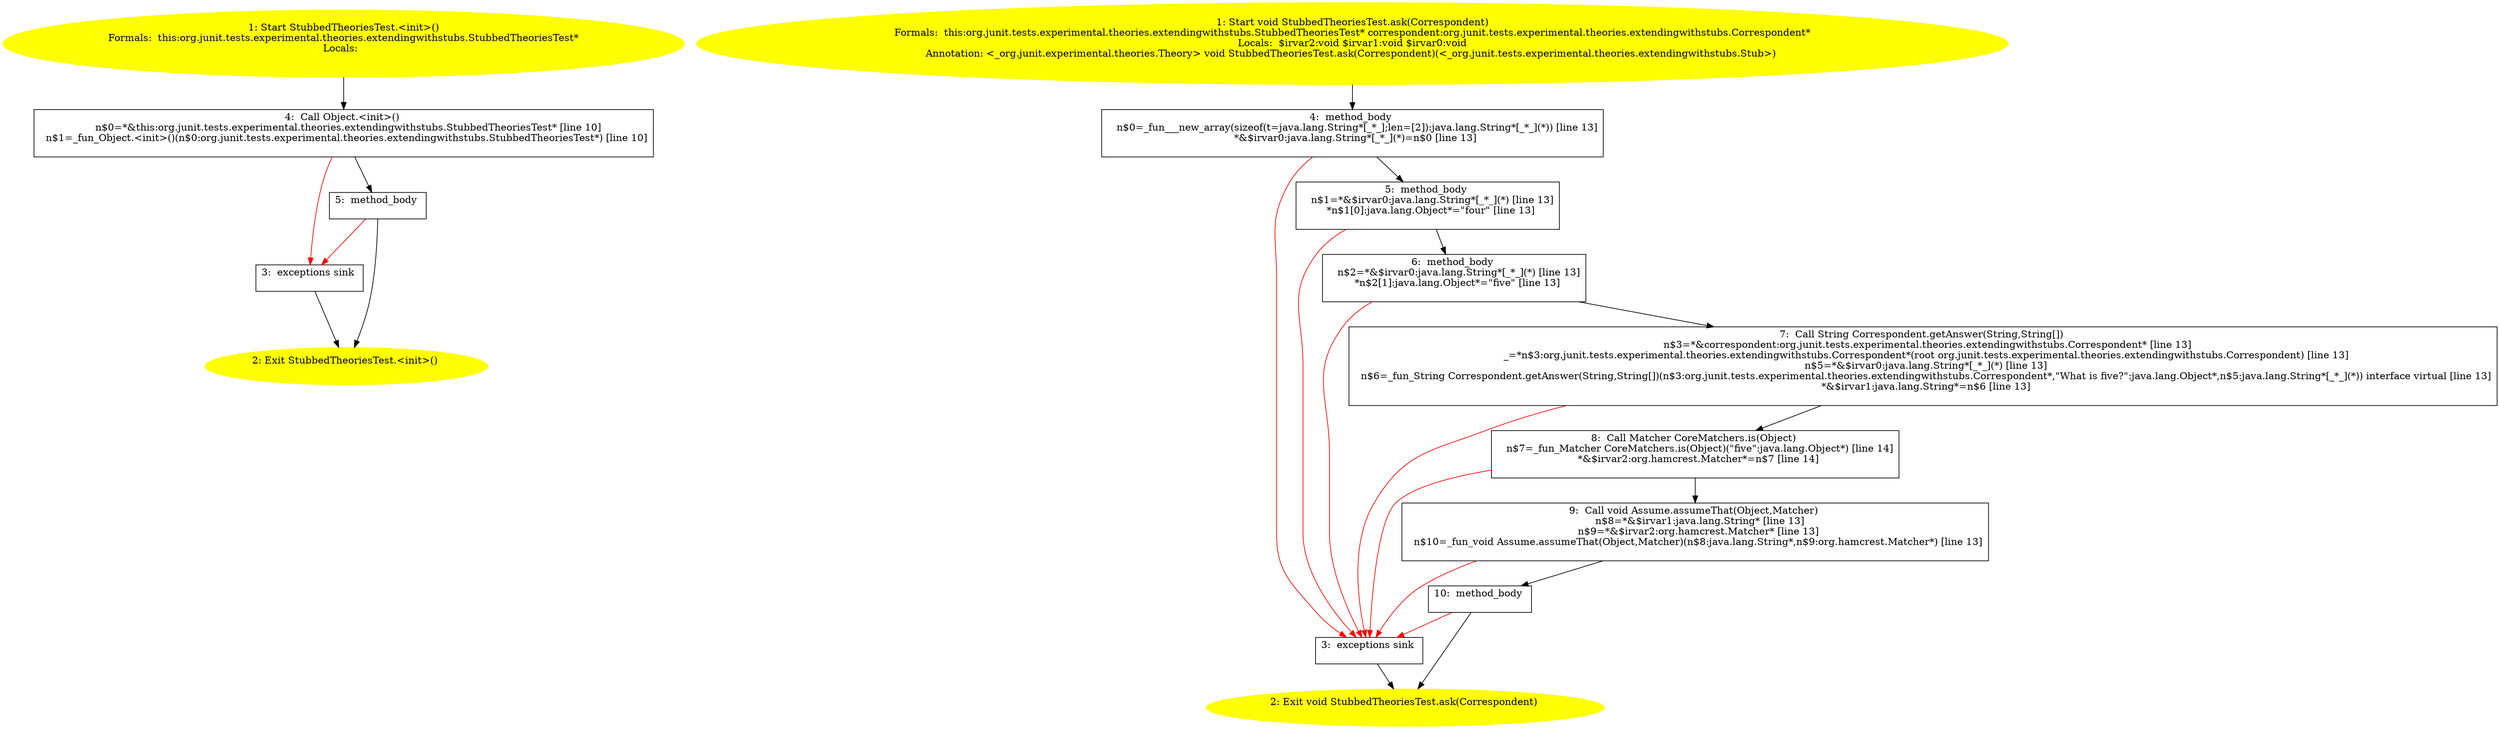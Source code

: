 /* @generated */
digraph cfg {
"org.junit.tests.experimental.theories.extendingwithstubs.StubbedTheoriesTest.<init>().8193e642b2e9eb913e7c7e3ab0ac3e05_1" [label="1: Start StubbedTheoriesTest.<init>()\nFormals:  this:org.junit.tests.experimental.theories.extendingwithstubs.StubbedTheoriesTest*\nLocals:  \n  " color=yellow style=filled]
	

	 "org.junit.tests.experimental.theories.extendingwithstubs.StubbedTheoriesTest.<init>().8193e642b2e9eb913e7c7e3ab0ac3e05_1" -> "org.junit.tests.experimental.theories.extendingwithstubs.StubbedTheoriesTest.<init>().8193e642b2e9eb913e7c7e3ab0ac3e05_4" ;
"org.junit.tests.experimental.theories.extendingwithstubs.StubbedTheoriesTest.<init>().8193e642b2e9eb913e7c7e3ab0ac3e05_2" [label="2: Exit StubbedTheoriesTest.<init>() \n  " color=yellow style=filled]
	

"org.junit.tests.experimental.theories.extendingwithstubs.StubbedTheoriesTest.<init>().8193e642b2e9eb913e7c7e3ab0ac3e05_3" [label="3:  exceptions sink \n  " shape="box"]
	

	 "org.junit.tests.experimental.theories.extendingwithstubs.StubbedTheoriesTest.<init>().8193e642b2e9eb913e7c7e3ab0ac3e05_3" -> "org.junit.tests.experimental.theories.extendingwithstubs.StubbedTheoriesTest.<init>().8193e642b2e9eb913e7c7e3ab0ac3e05_2" ;
"org.junit.tests.experimental.theories.extendingwithstubs.StubbedTheoriesTest.<init>().8193e642b2e9eb913e7c7e3ab0ac3e05_4" [label="4:  Call Object.<init>() \n   n$0=*&this:org.junit.tests.experimental.theories.extendingwithstubs.StubbedTheoriesTest* [line 10]\n  n$1=_fun_Object.<init>()(n$0:org.junit.tests.experimental.theories.extendingwithstubs.StubbedTheoriesTest*) [line 10]\n " shape="box"]
	

	 "org.junit.tests.experimental.theories.extendingwithstubs.StubbedTheoriesTest.<init>().8193e642b2e9eb913e7c7e3ab0ac3e05_4" -> "org.junit.tests.experimental.theories.extendingwithstubs.StubbedTheoriesTest.<init>().8193e642b2e9eb913e7c7e3ab0ac3e05_5" ;
	 "org.junit.tests.experimental.theories.extendingwithstubs.StubbedTheoriesTest.<init>().8193e642b2e9eb913e7c7e3ab0ac3e05_4" -> "org.junit.tests.experimental.theories.extendingwithstubs.StubbedTheoriesTest.<init>().8193e642b2e9eb913e7c7e3ab0ac3e05_3" [color="red" ];
"org.junit.tests.experimental.theories.extendingwithstubs.StubbedTheoriesTest.<init>().8193e642b2e9eb913e7c7e3ab0ac3e05_5" [label="5:  method_body \n  " shape="box"]
	

	 "org.junit.tests.experimental.theories.extendingwithstubs.StubbedTheoriesTest.<init>().8193e642b2e9eb913e7c7e3ab0ac3e05_5" -> "org.junit.tests.experimental.theories.extendingwithstubs.StubbedTheoriesTest.<init>().8193e642b2e9eb913e7c7e3ab0ac3e05_2" ;
	 "org.junit.tests.experimental.theories.extendingwithstubs.StubbedTheoriesTest.<init>().8193e642b2e9eb913e7c7e3ab0ac3e05_5" -> "org.junit.tests.experimental.theories.extendingwithstubs.StubbedTheoriesTest.<init>().8193e642b2e9eb913e7c7e3ab0ac3e05_3" [color="red" ];
"org.junit.tests.experimental.theories.extendingwithstubs.StubbedTheoriesTest.ask(org.junit.tests.exp.c171c7aabbf35ad46a850777b2df2db0_1" [label="1: Start void StubbedTheoriesTest.ask(Correspondent)\nFormals:  this:org.junit.tests.experimental.theories.extendingwithstubs.StubbedTheoriesTest* correspondent:org.junit.tests.experimental.theories.extendingwithstubs.Correspondent*\nLocals:  $irvar2:void $irvar1:void $irvar0:void\nAnnotation: <_org.junit.experimental.theories.Theory> void StubbedTheoriesTest.ask(Correspondent)(<_org.junit.tests.experimental.theories.extendingwithstubs.Stub>) \n  " color=yellow style=filled]
	

	 "org.junit.tests.experimental.theories.extendingwithstubs.StubbedTheoriesTest.ask(org.junit.tests.exp.c171c7aabbf35ad46a850777b2df2db0_1" -> "org.junit.tests.experimental.theories.extendingwithstubs.StubbedTheoriesTest.ask(org.junit.tests.exp.c171c7aabbf35ad46a850777b2df2db0_4" ;
"org.junit.tests.experimental.theories.extendingwithstubs.StubbedTheoriesTest.ask(org.junit.tests.exp.c171c7aabbf35ad46a850777b2df2db0_2" [label="2: Exit void StubbedTheoriesTest.ask(Correspondent) \n  " color=yellow style=filled]
	

"org.junit.tests.experimental.theories.extendingwithstubs.StubbedTheoriesTest.ask(org.junit.tests.exp.c171c7aabbf35ad46a850777b2df2db0_3" [label="3:  exceptions sink \n  " shape="box"]
	

	 "org.junit.tests.experimental.theories.extendingwithstubs.StubbedTheoriesTest.ask(org.junit.tests.exp.c171c7aabbf35ad46a850777b2df2db0_3" -> "org.junit.tests.experimental.theories.extendingwithstubs.StubbedTheoriesTest.ask(org.junit.tests.exp.c171c7aabbf35ad46a850777b2df2db0_2" ;
"org.junit.tests.experimental.theories.extendingwithstubs.StubbedTheoriesTest.ask(org.junit.tests.exp.c171c7aabbf35ad46a850777b2df2db0_4" [label="4:  method_body \n   n$0=_fun___new_array(sizeof(t=java.lang.String*[_*_];len=[2]):java.lang.String*[_*_](*)) [line 13]\n  *&$irvar0:java.lang.String*[_*_](*)=n$0 [line 13]\n " shape="box"]
	

	 "org.junit.tests.experimental.theories.extendingwithstubs.StubbedTheoriesTest.ask(org.junit.tests.exp.c171c7aabbf35ad46a850777b2df2db0_4" -> "org.junit.tests.experimental.theories.extendingwithstubs.StubbedTheoriesTest.ask(org.junit.tests.exp.c171c7aabbf35ad46a850777b2df2db0_5" ;
	 "org.junit.tests.experimental.theories.extendingwithstubs.StubbedTheoriesTest.ask(org.junit.tests.exp.c171c7aabbf35ad46a850777b2df2db0_4" -> "org.junit.tests.experimental.theories.extendingwithstubs.StubbedTheoriesTest.ask(org.junit.tests.exp.c171c7aabbf35ad46a850777b2df2db0_3" [color="red" ];
"org.junit.tests.experimental.theories.extendingwithstubs.StubbedTheoriesTest.ask(org.junit.tests.exp.c171c7aabbf35ad46a850777b2df2db0_5" [label="5:  method_body \n   n$1=*&$irvar0:java.lang.String*[_*_](*) [line 13]\n  *n$1[0]:java.lang.Object*=\"four\" [line 13]\n " shape="box"]
	

	 "org.junit.tests.experimental.theories.extendingwithstubs.StubbedTheoriesTest.ask(org.junit.tests.exp.c171c7aabbf35ad46a850777b2df2db0_5" -> "org.junit.tests.experimental.theories.extendingwithstubs.StubbedTheoriesTest.ask(org.junit.tests.exp.c171c7aabbf35ad46a850777b2df2db0_6" ;
	 "org.junit.tests.experimental.theories.extendingwithstubs.StubbedTheoriesTest.ask(org.junit.tests.exp.c171c7aabbf35ad46a850777b2df2db0_5" -> "org.junit.tests.experimental.theories.extendingwithstubs.StubbedTheoriesTest.ask(org.junit.tests.exp.c171c7aabbf35ad46a850777b2df2db0_3" [color="red" ];
"org.junit.tests.experimental.theories.extendingwithstubs.StubbedTheoriesTest.ask(org.junit.tests.exp.c171c7aabbf35ad46a850777b2df2db0_6" [label="6:  method_body \n   n$2=*&$irvar0:java.lang.String*[_*_](*) [line 13]\n  *n$2[1]:java.lang.Object*=\"five\" [line 13]\n " shape="box"]
	

	 "org.junit.tests.experimental.theories.extendingwithstubs.StubbedTheoriesTest.ask(org.junit.tests.exp.c171c7aabbf35ad46a850777b2df2db0_6" -> "org.junit.tests.experimental.theories.extendingwithstubs.StubbedTheoriesTest.ask(org.junit.tests.exp.c171c7aabbf35ad46a850777b2df2db0_7" ;
	 "org.junit.tests.experimental.theories.extendingwithstubs.StubbedTheoriesTest.ask(org.junit.tests.exp.c171c7aabbf35ad46a850777b2df2db0_6" -> "org.junit.tests.experimental.theories.extendingwithstubs.StubbedTheoriesTest.ask(org.junit.tests.exp.c171c7aabbf35ad46a850777b2df2db0_3" [color="red" ];
"org.junit.tests.experimental.theories.extendingwithstubs.StubbedTheoriesTest.ask(org.junit.tests.exp.c171c7aabbf35ad46a850777b2df2db0_7" [label="7:  Call String Correspondent.getAnswer(String,String[]) \n   n$3=*&correspondent:org.junit.tests.experimental.theories.extendingwithstubs.Correspondent* [line 13]\n  _=*n$3:org.junit.tests.experimental.theories.extendingwithstubs.Correspondent*(root org.junit.tests.experimental.theories.extendingwithstubs.Correspondent) [line 13]\n  n$5=*&$irvar0:java.lang.String*[_*_](*) [line 13]\n  n$6=_fun_String Correspondent.getAnswer(String,String[])(n$3:org.junit.tests.experimental.theories.extendingwithstubs.Correspondent*,\"What is five?\":java.lang.Object*,n$5:java.lang.String*[_*_](*)) interface virtual [line 13]\n  *&$irvar1:java.lang.String*=n$6 [line 13]\n " shape="box"]
	

	 "org.junit.tests.experimental.theories.extendingwithstubs.StubbedTheoriesTest.ask(org.junit.tests.exp.c171c7aabbf35ad46a850777b2df2db0_7" -> "org.junit.tests.experimental.theories.extendingwithstubs.StubbedTheoriesTest.ask(org.junit.tests.exp.c171c7aabbf35ad46a850777b2df2db0_8" ;
	 "org.junit.tests.experimental.theories.extendingwithstubs.StubbedTheoriesTest.ask(org.junit.tests.exp.c171c7aabbf35ad46a850777b2df2db0_7" -> "org.junit.tests.experimental.theories.extendingwithstubs.StubbedTheoriesTest.ask(org.junit.tests.exp.c171c7aabbf35ad46a850777b2df2db0_3" [color="red" ];
"org.junit.tests.experimental.theories.extendingwithstubs.StubbedTheoriesTest.ask(org.junit.tests.exp.c171c7aabbf35ad46a850777b2df2db0_8" [label="8:  Call Matcher CoreMatchers.is(Object) \n   n$7=_fun_Matcher CoreMatchers.is(Object)(\"five\":java.lang.Object*) [line 14]\n  *&$irvar2:org.hamcrest.Matcher*=n$7 [line 14]\n " shape="box"]
	

	 "org.junit.tests.experimental.theories.extendingwithstubs.StubbedTheoriesTest.ask(org.junit.tests.exp.c171c7aabbf35ad46a850777b2df2db0_8" -> "org.junit.tests.experimental.theories.extendingwithstubs.StubbedTheoriesTest.ask(org.junit.tests.exp.c171c7aabbf35ad46a850777b2df2db0_9" ;
	 "org.junit.tests.experimental.theories.extendingwithstubs.StubbedTheoriesTest.ask(org.junit.tests.exp.c171c7aabbf35ad46a850777b2df2db0_8" -> "org.junit.tests.experimental.theories.extendingwithstubs.StubbedTheoriesTest.ask(org.junit.tests.exp.c171c7aabbf35ad46a850777b2df2db0_3" [color="red" ];
"org.junit.tests.experimental.theories.extendingwithstubs.StubbedTheoriesTest.ask(org.junit.tests.exp.c171c7aabbf35ad46a850777b2df2db0_9" [label="9:  Call void Assume.assumeThat(Object,Matcher) \n   n$8=*&$irvar1:java.lang.String* [line 13]\n  n$9=*&$irvar2:org.hamcrest.Matcher* [line 13]\n  n$10=_fun_void Assume.assumeThat(Object,Matcher)(n$8:java.lang.String*,n$9:org.hamcrest.Matcher*) [line 13]\n " shape="box"]
	

	 "org.junit.tests.experimental.theories.extendingwithstubs.StubbedTheoriesTest.ask(org.junit.tests.exp.c171c7aabbf35ad46a850777b2df2db0_9" -> "org.junit.tests.experimental.theories.extendingwithstubs.StubbedTheoriesTest.ask(org.junit.tests.exp.c171c7aabbf35ad46a850777b2df2db0_10" ;
	 "org.junit.tests.experimental.theories.extendingwithstubs.StubbedTheoriesTest.ask(org.junit.tests.exp.c171c7aabbf35ad46a850777b2df2db0_9" -> "org.junit.tests.experimental.theories.extendingwithstubs.StubbedTheoriesTest.ask(org.junit.tests.exp.c171c7aabbf35ad46a850777b2df2db0_3" [color="red" ];
"org.junit.tests.experimental.theories.extendingwithstubs.StubbedTheoriesTest.ask(org.junit.tests.exp.c171c7aabbf35ad46a850777b2df2db0_10" [label="10:  method_body \n  " shape="box"]
	

	 "org.junit.tests.experimental.theories.extendingwithstubs.StubbedTheoriesTest.ask(org.junit.tests.exp.c171c7aabbf35ad46a850777b2df2db0_10" -> "org.junit.tests.experimental.theories.extendingwithstubs.StubbedTheoriesTest.ask(org.junit.tests.exp.c171c7aabbf35ad46a850777b2df2db0_2" ;
	 "org.junit.tests.experimental.theories.extendingwithstubs.StubbedTheoriesTest.ask(org.junit.tests.exp.c171c7aabbf35ad46a850777b2df2db0_10" -> "org.junit.tests.experimental.theories.extendingwithstubs.StubbedTheoriesTest.ask(org.junit.tests.exp.c171c7aabbf35ad46a850777b2df2db0_3" [color="red" ];
}
